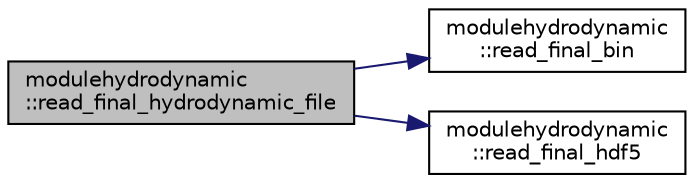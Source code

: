digraph "modulehydrodynamic::read_final_hydrodynamic_file"
{
 // LATEX_PDF_SIZE
  edge [fontname="Helvetica",fontsize="10",labelfontname="Helvetica",labelfontsize="10"];
  node [fontname="Helvetica",fontsize="10",shape=record];
  rankdir="LR";
  Node1 [label="modulehydrodynamic\l::read_final_hydrodynamic_file",height=0.2,width=0.4,color="black", fillcolor="grey75", style="filled", fontcolor="black",tooltip=" "];
  Node1 -> Node2 [color="midnightblue",fontsize="10",style="solid",fontname="Helvetica"];
  Node2 [label="modulehydrodynamic\l::read_final_bin",height=0.2,width=0.4,color="black", fillcolor="white", style="filled",URL="$namespacemodulehydrodynamic.html#a24c75082fcb309f40ebc8ab0a0493fc8",tooltip=" "];
  Node1 -> Node3 [color="midnightblue",fontsize="10",style="solid",fontname="Helvetica"];
  Node3 [label="modulehydrodynamic\l::read_final_hdf5",height=0.2,width=0.4,color="black", fillcolor="white", style="filled",URL="$namespacemodulehydrodynamic.html#aa415cabf6ef4f9af6364e7cb2a1619a9",tooltip=" "];
}
